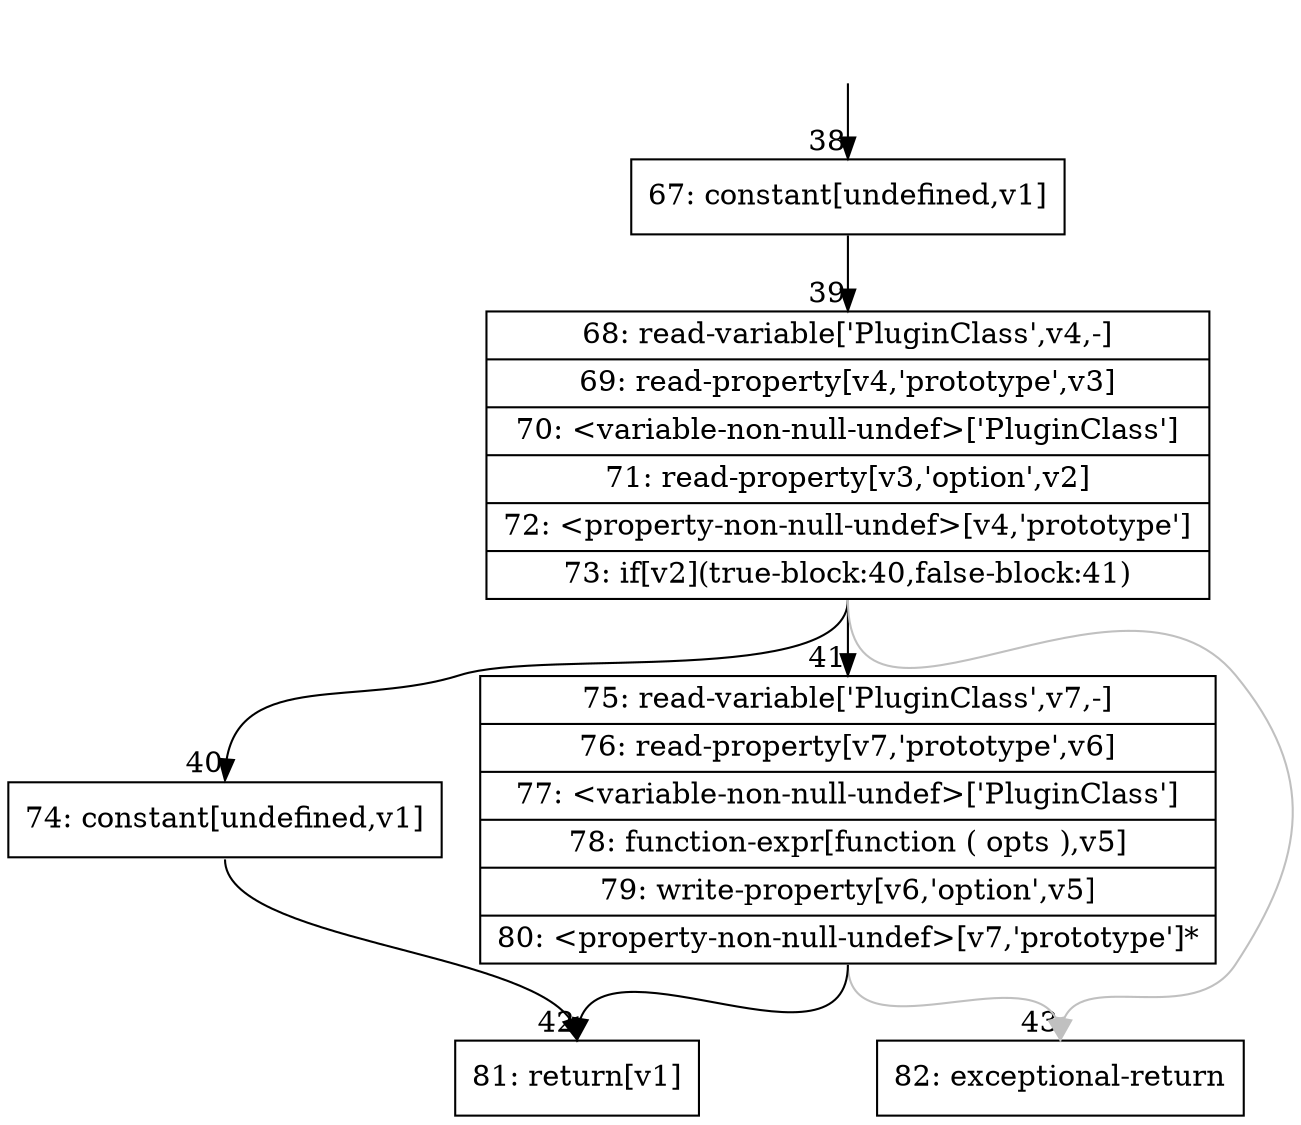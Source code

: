 digraph {
rankdir="TD"
BB_entry4[shape=none,label=""];
BB_entry4 -> BB38 [tailport=s, headport=n, headlabel="    38"]
BB38 [shape=record label="{67: constant[undefined,v1]}" ] 
BB38 -> BB39 [tailport=s, headport=n, headlabel="      39"]
BB39 [shape=record label="{68: read-variable['PluginClass',v4,-]|69: read-property[v4,'prototype',v3]|70: \<variable-non-null-undef\>['PluginClass']|71: read-property[v3,'option',v2]|72: \<property-non-null-undef\>[v4,'prototype']|73: if[v2](true-block:40,false-block:41)}" ] 
BB39 -> BB40 [tailport=s, headport=n, headlabel="      40"]
BB39 -> BB41 [tailport=s, headport=n, headlabel="      41"]
BB39 -> BB43 [tailport=s, headport=n, color=gray, headlabel="      43"]
BB40 [shape=record label="{74: constant[undefined,v1]}" ] 
BB40 -> BB42 [tailport=s, headport=n, headlabel="      42"]
BB41 [shape=record label="{75: read-variable['PluginClass',v7,-]|76: read-property[v7,'prototype',v6]|77: \<variable-non-null-undef\>['PluginClass']|78: function-expr[function ( opts ),v5]|79: write-property[v6,'option',v5]|80: \<property-non-null-undef\>[v7,'prototype']*}" ] 
BB41 -> BB42 [tailport=s, headport=n]
BB41 -> BB43 [tailport=s, headport=n, color=gray]
BB42 [shape=record label="{81: return[v1]}" ] 
BB43 [shape=record label="{82: exceptional-return}" ] 
//#$~ 52
}
